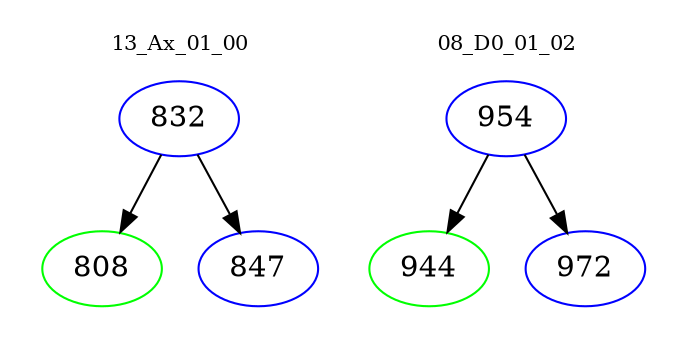 digraph{
subgraph cluster_0 {
color = white
label = "13_Ax_01_00";
fontsize=10;
T0_832 [label="832", color="blue"]
T0_832 -> T0_808 [color="black"]
T0_808 [label="808", color="green"]
T0_832 -> T0_847 [color="black"]
T0_847 [label="847", color="blue"]
}
subgraph cluster_1 {
color = white
label = "08_D0_01_02";
fontsize=10;
T1_954 [label="954", color="blue"]
T1_954 -> T1_944 [color="black"]
T1_944 [label="944", color="green"]
T1_954 -> T1_972 [color="black"]
T1_972 [label="972", color="blue"]
}
}
